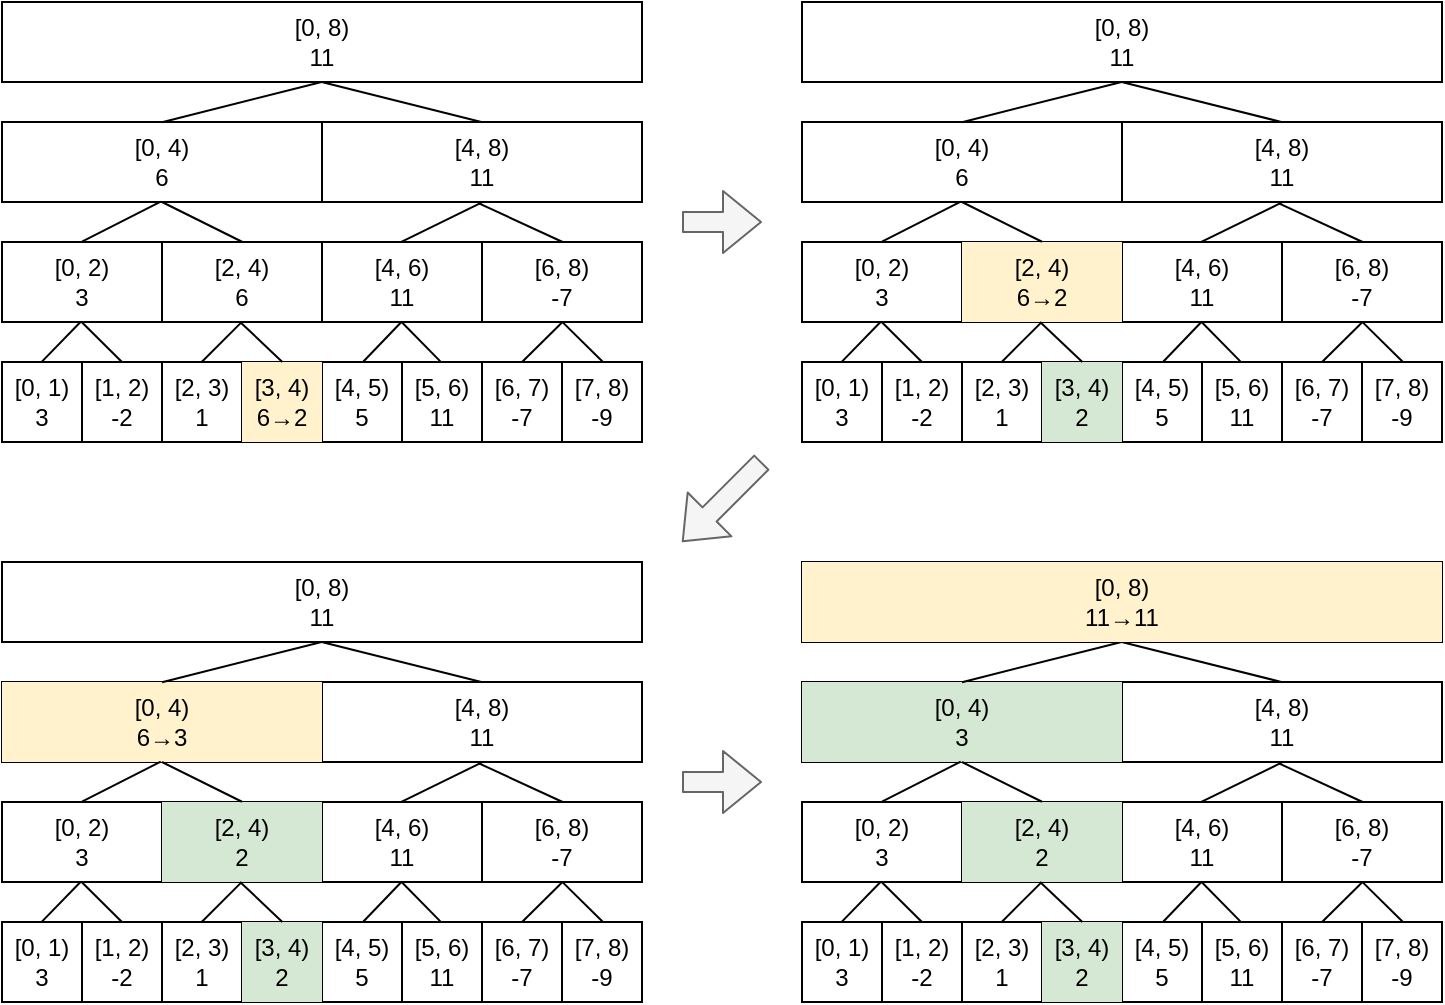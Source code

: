 <mxfile version="14.4.2" type="embed">
    <diagram id="igsePLLAv6ammDNtJoVA" name="ページ1">
        <mxGraphModel dx="1119" dy="509" grid="1" gridSize="10" guides="1" tooltips="1" connect="1" arrows="1" fold="1" page="1" pageScale="1" pageWidth="827" pageHeight="1169" math="0" shadow="0">
            <root>
                <mxCell id="0"/>
                <mxCell id="1" parent="0"/>
                <mxCell id="83" value="" style="shape=table;html=1;whiteSpace=wrap;startSize=0;container=1;collapsible=0;childLayout=tableLayout;" parent="1" vertex="1">
                    <mxGeometry x="80" y="220" width="320" height="40" as="geometry"/>
                </mxCell>
                <mxCell id="84" value="" style="shape=partialRectangle;html=1;whiteSpace=wrap;collapsible=0;dropTarget=0;pointerEvents=0;fillColor=none;top=0;left=0;bottom=0;right=0;points=[[0,0.5],[1,0.5]];portConstraint=eastwest;" parent="83" vertex="1">
                    <mxGeometry width="320" height="40" as="geometry"/>
                </mxCell>
                <mxCell id="85" value="[0, 1)&lt;br&gt;3" style="shape=partialRectangle;html=1;whiteSpace=wrap;connectable=0;fillColor=none;top=0;left=0;bottom=0;right=0;overflow=hidden;" parent="84" vertex="1">
                    <mxGeometry width="40" height="40" as="geometry"/>
                </mxCell>
                <mxCell id="86" value="[1, 2)&lt;br&gt;-2" style="shape=partialRectangle;html=1;whiteSpace=wrap;connectable=0;fillColor=none;top=0;left=0;bottom=0;right=0;overflow=hidden;" parent="84" vertex="1">
                    <mxGeometry x="40" width="40" height="40" as="geometry"/>
                </mxCell>
                <mxCell id="87" value="[2, 3)&lt;br&gt;1" style="shape=partialRectangle;html=1;whiteSpace=wrap;connectable=0;fillColor=none;top=0;left=0;bottom=0;right=0;overflow=hidden;" parent="84" vertex="1">
                    <mxGeometry x="80" width="40" height="40" as="geometry"/>
                </mxCell>
                <mxCell id="88" value="[3, 4)&lt;br&gt;6→2" style="shape=partialRectangle;html=1;whiteSpace=wrap;connectable=0;fillColor=#fff2cc;top=0;left=0;bottom=0;right=0;overflow=hidden;strokeColor=#d6b656;" parent="84" vertex="1">
                    <mxGeometry x="120" width="40" height="40" as="geometry"/>
                </mxCell>
                <mxCell id="89" value="[4, 5)&lt;br&gt;5" style="shape=partialRectangle;html=1;whiteSpace=wrap;connectable=0;fillColor=none;top=0;left=0;bottom=0;right=0;overflow=hidden;" parent="84" vertex="1">
                    <mxGeometry x="160" width="40" height="40" as="geometry"/>
                </mxCell>
                <mxCell id="90" value="[5, 6)&lt;br&gt;11" style="shape=partialRectangle;html=1;whiteSpace=wrap;connectable=0;fillColor=none;top=0;left=0;bottom=0;right=0;overflow=hidden;" parent="84" vertex="1">
                    <mxGeometry x="200" width="40" height="40" as="geometry"/>
                </mxCell>
                <mxCell id="91" value="[6, 7)&lt;br&gt;-7" style="shape=partialRectangle;html=1;whiteSpace=wrap;connectable=0;fillColor=none;top=0;left=0;bottom=0;right=0;overflow=hidden;" parent="84" vertex="1">
                    <mxGeometry x="240" width="40" height="40" as="geometry"/>
                </mxCell>
                <mxCell id="92" value="[7, 8)&lt;br&gt;-9" style="shape=partialRectangle;html=1;whiteSpace=wrap;connectable=0;fillColor=none;top=0;left=0;bottom=0;right=0;overflow=hidden;" parent="84" vertex="1">
                    <mxGeometry x="280" width="40" height="40" as="geometry"/>
                </mxCell>
                <mxCell id="93" value="" style="shape=table;html=1;whiteSpace=wrap;startSize=0;container=1;collapsible=0;childLayout=tableLayout;" parent="1" vertex="1">
                    <mxGeometry x="80" y="160" width="320" height="40" as="geometry"/>
                </mxCell>
                <mxCell id="94" value="" style="shape=partialRectangle;html=1;whiteSpace=wrap;collapsible=0;dropTarget=0;pointerEvents=0;fillColor=none;top=0;left=0;bottom=0;right=0;points=[[0,0.5],[1,0.5]];portConstraint=eastwest;" parent="93" vertex="1">
                    <mxGeometry width="320" height="40" as="geometry"/>
                </mxCell>
                <mxCell id="95" value="[0, 2)&lt;br&gt;3" style="shape=partialRectangle;html=1;whiteSpace=wrap;connectable=0;fillColor=none;top=0;left=0;bottom=0;right=0;overflow=hidden;" parent="94" vertex="1">
                    <mxGeometry width="80" height="40" as="geometry"/>
                </mxCell>
                <mxCell id="96" value="[2, 4)&lt;br&gt;6" style="shape=partialRectangle;html=1;whiteSpace=wrap;connectable=0;fillColor=none;top=0;left=0;bottom=0;right=0;overflow=hidden;" parent="94" vertex="1">
                    <mxGeometry x="80" width="80" height="40" as="geometry"/>
                </mxCell>
                <mxCell id="97" value="[4, 6)&lt;br&gt;11" style="shape=partialRectangle;html=1;whiteSpace=wrap;connectable=0;fillColor=none;top=0;left=0;bottom=0;right=0;overflow=hidden;" parent="94" vertex="1">
                    <mxGeometry x="160" width="80" height="40" as="geometry"/>
                </mxCell>
                <mxCell id="98" value="[6, 8)&lt;br&gt;-7" style="shape=partialRectangle;html=1;whiteSpace=wrap;connectable=0;fillColor=none;top=0;left=0;bottom=0;right=0;overflow=hidden;" parent="94" vertex="1">
                    <mxGeometry x="240" width="80" height="40" as="geometry"/>
                </mxCell>
                <mxCell id="99" value="" style="shape=table;html=1;whiteSpace=wrap;startSize=0;container=1;collapsible=0;childLayout=tableLayout;" parent="1" vertex="1">
                    <mxGeometry x="80" y="100" width="320" height="40" as="geometry"/>
                </mxCell>
                <mxCell id="100" value="" style="shape=partialRectangle;html=1;whiteSpace=wrap;collapsible=0;dropTarget=0;pointerEvents=0;fillColor=none;top=0;left=0;bottom=0;right=0;points=[[0,0.5],[1,0.5]];portConstraint=eastwest;" parent="99" vertex="1">
                    <mxGeometry width="320" height="40" as="geometry"/>
                </mxCell>
                <mxCell id="101" value="[0, 4)&lt;br&gt;6" style="shape=partialRectangle;html=1;whiteSpace=wrap;connectable=0;fillColor=none;top=0;left=0;bottom=0;right=0;overflow=hidden;" parent="100" vertex="1">
                    <mxGeometry width="160" height="40" as="geometry"/>
                </mxCell>
                <mxCell id="102" value="[4, 8)&lt;br&gt;11" style="shape=partialRectangle;html=1;whiteSpace=wrap;connectable=0;fillColor=none;top=0;left=0;bottom=0;right=0;overflow=hidden;" parent="100" vertex="1">
                    <mxGeometry x="160" width="160" height="40" as="geometry"/>
                </mxCell>
                <mxCell id="103" value="" style="endArrow=none;html=1;exitX=0.25;exitY=0.002;exitDx=0;exitDy=0;exitPerimeter=0;entryX=0.501;entryY=0.996;entryDx=0;entryDy=0;entryPerimeter=0;" parent="1" source="100" target="118" edge="1">
                    <mxGeometry width="50" height="50" relative="1" as="geometry">
                        <mxPoint x="230" y="200" as="sourcePoint"/>
                        <mxPoint x="238.4" y="80.04" as="targetPoint"/>
                    </mxGeometry>
                </mxCell>
                <mxCell id="104" value="" style="endArrow=none;html=1;exitX=0.749;exitY=0;exitDx=0;exitDy=0;exitPerimeter=0;entryX=0.501;entryY=1.003;entryDx=0;entryDy=0;entryPerimeter=0;" parent="1" source="100" target="118" edge="1">
                    <mxGeometry width="50" height="50" relative="1" as="geometry">
                        <mxPoint x="210" y="80" as="sourcePoint"/>
                        <mxPoint x="240.64" y="80" as="targetPoint"/>
                    </mxGeometry>
                </mxCell>
                <mxCell id="105" value="" style="endArrow=none;html=1;entryX=0.248;entryY=0.996;entryDx=0;entryDy=0;entryPerimeter=0;exitX=0.125;exitY=-0.004;exitDx=0;exitDy=0;exitPerimeter=0;" parent="1" source="94" target="100" edge="1">
                    <mxGeometry width="50" height="50" relative="1" as="geometry">
                        <mxPoint x="110" y="150" as="sourcePoint"/>
                        <mxPoint x="190" y="130" as="targetPoint"/>
                    </mxGeometry>
                </mxCell>
                <mxCell id="106" value="" style="endArrow=none;html=1;entryX=0.25;entryY=1;entryDx=0;entryDy=0;entryPerimeter=0;exitX=0.375;exitY=-0.003;exitDx=0;exitDy=0;exitPerimeter=0;" parent="1" source="94" target="100" edge="1">
                    <mxGeometry width="50" height="50" relative="1" as="geometry">
                        <mxPoint x="200" y="160" as="sourcePoint"/>
                        <mxPoint x="250" y="110" as="targetPoint"/>
                    </mxGeometry>
                </mxCell>
                <mxCell id="107" value="" style="endArrow=none;html=1;entryX=0.123;entryY=0.997;entryDx=0;entryDy=0;entryPerimeter=0;exitX=0.062;exitY=-0.001;exitDx=0;exitDy=0;exitPerimeter=0;" parent="1" source="84" target="94" edge="1">
                    <mxGeometry width="50" height="50" relative="1" as="geometry">
                        <mxPoint x="130" y="230" as="sourcePoint"/>
                        <mxPoint x="180" y="180" as="targetPoint"/>
                    </mxGeometry>
                </mxCell>
                <mxCell id="108" value="" style="endArrow=none;html=1;entryX=0.187;entryY=-0.003;entryDx=0;entryDy=0;entryPerimeter=0;exitX=0.124;exitY=0.997;exitDx=0;exitDy=0;exitPerimeter=0;" parent="1" source="94" target="84" edge="1">
                    <mxGeometry width="50" height="50" relative="1" as="geometry">
                        <mxPoint x="90" y="230" as="sourcePoint"/>
                        <mxPoint x="140" y="180" as="targetPoint"/>
                    </mxGeometry>
                </mxCell>
                <mxCell id="109" value="" style="endArrow=none;html=1;entryX=0.75;entryY=1.005;entryDx=0;entryDy=0;entryPerimeter=0;exitX=0.624;exitY=-0.001;exitDx=0;exitDy=0;exitPerimeter=0;" parent="1" source="94" target="100" edge="1">
                    <mxGeometry width="50" height="50" relative="1" as="geometry">
                        <mxPoint x="280" y="180" as="sourcePoint"/>
                        <mxPoint x="330" y="130" as="targetPoint"/>
                    </mxGeometry>
                </mxCell>
                <mxCell id="110" value="" style="endArrow=none;html=1;entryX=0.876;entryY=0;entryDx=0;entryDy=0;entryPerimeter=0;exitX=0.746;exitY=1.02;exitDx=0;exitDy=0;exitPerimeter=0;" parent="1" source="100" target="94" edge="1">
                    <mxGeometry width="50" height="50" relative="1" as="geometry">
                        <mxPoint x="310" y="140" as="sourcePoint"/>
                        <mxPoint x="360" y="90" as="targetPoint"/>
                    </mxGeometry>
                </mxCell>
                <mxCell id="111" value="" style="endArrow=none;html=1;entryX=0.374;entryY=1.005;entryDx=0;entryDy=0;entryPerimeter=0;exitX=0.312;exitY=-0.001;exitDx=0;exitDy=0;exitPerimeter=0;" parent="1" source="84" target="94" edge="1">
                    <mxGeometry width="50" height="50" relative="1" as="geometry">
                        <mxPoint x="190" y="230" as="sourcePoint"/>
                        <mxPoint x="240" y="180" as="targetPoint"/>
                    </mxGeometry>
                </mxCell>
                <mxCell id="112" value="" style="endArrow=none;html=1;entryX=0.372;entryY=0.999;entryDx=0;entryDy=0;entryPerimeter=0;exitX=0.438;exitY=-0.001;exitDx=0;exitDy=0;exitPerimeter=0;" parent="1" source="84" target="94" edge="1">
                    <mxGeometry width="50" height="50" relative="1" as="geometry">
                        <mxPoint x="190" y="230" as="sourcePoint"/>
                        <mxPoint x="240" y="180" as="targetPoint"/>
                    </mxGeometry>
                </mxCell>
                <mxCell id="113" value="" style="endArrow=none;html=1;entryX=0.624;entryY=1;entryDx=0;entryDy=0;entryPerimeter=0;exitX=0.564;exitY=0;exitDx=0;exitDy=0;exitPerimeter=0;" parent="1" source="84" target="94" edge="1">
                    <mxGeometry width="50" height="50" relative="1" as="geometry">
                        <mxPoint x="270" y="270" as="sourcePoint"/>
                        <mxPoint x="320" y="220" as="targetPoint"/>
                    </mxGeometry>
                </mxCell>
                <mxCell id="114" value="" style="endArrow=none;html=1;entryX=0.624;entryY=0.996;entryDx=0;entryDy=0;entryPerimeter=0;exitX=0.686;exitY=0.002;exitDx=0;exitDy=0;exitPerimeter=0;" parent="1" source="84" target="94" edge="1">
                    <mxGeometry width="50" height="50" relative="1" as="geometry">
                        <mxPoint x="270" y="260" as="sourcePoint"/>
                        <mxPoint x="320" y="210" as="targetPoint"/>
                    </mxGeometry>
                </mxCell>
                <mxCell id="115" value="" style="endArrow=none;html=1;entryX=0.875;entryY=1.006;entryDx=0;entryDy=0;entryPerimeter=0;exitX=0.813;exitY=-0.003;exitDx=0;exitDy=0;exitPerimeter=0;" parent="1" source="84" target="93" edge="1">
                    <mxGeometry width="50" height="50" relative="1" as="geometry">
                        <mxPoint x="290" y="240" as="sourcePoint"/>
                        <mxPoint x="340" y="190" as="targetPoint"/>
                    </mxGeometry>
                </mxCell>
                <mxCell id="116" value="" style="endArrow=none;html=1;entryX=0.875;entryY=0.995;entryDx=0;entryDy=0;entryPerimeter=0;exitX=0.939;exitY=0;exitDx=0;exitDy=0;exitPerimeter=0;" parent="1" source="84" target="94" edge="1">
                    <mxGeometry width="50" height="50" relative="1" as="geometry">
                        <mxPoint x="340" y="240" as="sourcePoint"/>
                        <mxPoint x="390" y="190" as="targetPoint"/>
                    </mxGeometry>
                </mxCell>
                <mxCell id="117" value="" style="shape=table;html=1;whiteSpace=wrap;startSize=0;container=1;collapsible=0;childLayout=tableLayout;" parent="1" vertex="1">
                    <mxGeometry x="80" y="40" width="320" height="40" as="geometry"/>
                </mxCell>
                <mxCell id="118" value="" style="shape=partialRectangle;html=1;whiteSpace=wrap;collapsible=0;dropTarget=0;pointerEvents=0;fillColor=none;top=0;left=0;bottom=0;right=0;points=[[0,0.5],[1,0.5]];portConstraint=eastwest;" parent="117" vertex="1">
                    <mxGeometry width="320" height="40" as="geometry"/>
                </mxCell>
                <mxCell id="119" value="[0, 8)&lt;br&gt;11" style="shape=partialRectangle;html=1;whiteSpace=wrap;connectable=0;fillColor=none;top=0;left=0;bottom=0;right=0;overflow=hidden;" parent="118" vertex="1">
                    <mxGeometry width="320" height="40" as="geometry"/>
                </mxCell>
                <mxCell id="120" value="" style="shape=flexArrow;endArrow=classic;html=1;fillColor=#f5f5f5;strokeColor=#666666;" edge="1" parent="1">
                    <mxGeometry width="50" height="50" relative="1" as="geometry">
                        <mxPoint x="420" y="150" as="sourcePoint"/>
                        <mxPoint x="460" y="150" as="targetPoint"/>
                    </mxGeometry>
                </mxCell>
                <mxCell id="121" value="" style="shape=flexArrow;endArrow=classic;html=1;fillColor=#f5f5f5;strokeColor=#666666;" edge="1" parent="1">
                    <mxGeometry width="50" height="50" relative="1" as="geometry">
                        <mxPoint x="420" y="430" as="sourcePoint"/>
                        <mxPoint x="460" y="430" as="targetPoint"/>
                    </mxGeometry>
                </mxCell>
                <mxCell id="122" value="" style="shape=flexArrow;endArrow=classic;html=1;fillColor=#f5f5f5;strokeColor=#666666;" edge="1" parent="1">
                    <mxGeometry width="50" height="50" relative="1" as="geometry">
                        <mxPoint x="460" y="270" as="sourcePoint"/>
                        <mxPoint x="420" y="310" as="targetPoint"/>
                    </mxGeometry>
                </mxCell>
                <mxCell id="123" value="" style="shape=table;html=1;whiteSpace=wrap;startSize=0;container=1;collapsible=0;childLayout=tableLayout;" vertex="1" parent="1">
                    <mxGeometry x="480" y="220" width="320" height="40" as="geometry"/>
                </mxCell>
                <mxCell id="124" value="" style="shape=partialRectangle;html=1;whiteSpace=wrap;collapsible=0;dropTarget=0;pointerEvents=0;fillColor=none;top=0;left=0;bottom=0;right=0;points=[[0,0.5],[1,0.5]];portConstraint=eastwest;" vertex="1" parent="123">
                    <mxGeometry width="320" height="40" as="geometry"/>
                </mxCell>
                <mxCell id="125" value="[0, 1)&lt;br&gt;3" style="shape=partialRectangle;html=1;whiteSpace=wrap;connectable=0;fillColor=none;top=0;left=0;bottom=0;right=0;overflow=hidden;" vertex="1" parent="124">
                    <mxGeometry width="40" height="40" as="geometry"/>
                </mxCell>
                <mxCell id="126" value="[1, 2)&lt;br&gt;-2" style="shape=partialRectangle;html=1;whiteSpace=wrap;connectable=0;fillColor=none;top=0;left=0;bottom=0;right=0;overflow=hidden;" vertex="1" parent="124">
                    <mxGeometry x="40" width="40" height="40" as="geometry"/>
                </mxCell>
                <mxCell id="127" value="[2, 3)&lt;br&gt;1" style="shape=partialRectangle;html=1;whiteSpace=wrap;connectable=0;fillColor=none;top=0;left=0;bottom=0;right=0;overflow=hidden;" vertex="1" parent="124">
                    <mxGeometry x="80" width="40" height="40" as="geometry"/>
                </mxCell>
                <mxCell id="128" value="[3, 4)&lt;br&gt;2" style="shape=partialRectangle;html=1;whiteSpace=wrap;connectable=0;fillColor=#d5e8d4;top=0;left=0;bottom=0;right=0;overflow=hidden;strokeColor=#82b366;" vertex="1" parent="124">
                    <mxGeometry x="120" width="40" height="40" as="geometry"/>
                </mxCell>
                <mxCell id="129" value="[4, 5)&lt;br&gt;5" style="shape=partialRectangle;html=1;whiteSpace=wrap;connectable=0;fillColor=none;top=0;left=0;bottom=0;right=0;overflow=hidden;" vertex="1" parent="124">
                    <mxGeometry x="160" width="40" height="40" as="geometry"/>
                </mxCell>
                <mxCell id="130" value="[5, 6)&lt;br&gt;11" style="shape=partialRectangle;html=1;whiteSpace=wrap;connectable=0;fillColor=none;top=0;left=0;bottom=0;right=0;overflow=hidden;" vertex="1" parent="124">
                    <mxGeometry x="200" width="40" height="40" as="geometry"/>
                </mxCell>
                <mxCell id="131" value="[6, 7)&lt;br&gt;-7" style="shape=partialRectangle;html=1;whiteSpace=wrap;connectable=0;fillColor=none;top=0;left=0;bottom=0;right=0;overflow=hidden;" vertex="1" parent="124">
                    <mxGeometry x="240" width="40" height="40" as="geometry"/>
                </mxCell>
                <mxCell id="132" value="[7, 8)&lt;br&gt;-9" style="shape=partialRectangle;html=1;whiteSpace=wrap;connectable=0;fillColor=none;top=0;left=0;bottom=0;right=0;overflow=hidden;" vertex="1" parent="124">
                    <mxGeometry x="280" width="40" height="40" as="geometry"/>
                </mxCell>
                <mxCell id="133" value="" style="shape=table;html=1;whiteSpace=wrap;startSize=0;container=1;collapsible=0;childLayout=tableLayout;" vertex="1" parent="1">
                    <mxGeometry x="480" y="160" width="320" height="40" as="geometry"/>
                </mxCell>
                <mxCell id="134" value="" style="shape=partialRectangle;html=1;whiteSpace=wrap;collapsible=0;dropTarget=0;pointerEvents=0;fillColor=none;top=0;left=0;bottom=0;right=0;points=[[0,0.5],[1,0.5]];portConstraint=eastwest;" vertex="1" parent="133">
                    <mxGeometry width="320" height="40" as="geometry"/>
                </mxCell>
                <mxCell id="135" value="[0, 2)&lt;br&gt;3" style="shape=partialRectangle;html=1;whiteSpace=wrap;connectable=0;fillColor=none;top=0;left=0;bottom=0;right=0;overflow=hidden;" vertex="1" parent="134">
                    <mxGeometry width="80" height="40" as="geometry"/>
                </mxCell>
                <mxCell id="136" value="[2, 4)&lt;br&gt;6→2" style="shape=partialRectangle;html=1;whiteSpace=wrap;connectable=0;fillColor=#fff2cc;top=0;left=0;bottom=0;right=0;overflow=hidden;strokeColor=#d6b656;" vertex="1" parent="134">
                    <mxGeometry x="80" width="80" height="40" as="geometry"/>
                </mxCell>
                <mxCell id="137" value="[4, 6)&lt;br&gt;11" style="shape=partialRectangle;html=1;whiteSpace=wrap;connectable=0;fillColor=none;top=0;left=0;bottom=0;right=0;overflow=hidden;" vertex="1" parent="134">
                    <mxGeometry x="160" width="80" height="40" as="geometry"/>
                </mxCell>
                <mxCell id="138" value="[6, 8)&lt;br&gt;-7" style="shape=partialRectangle;html=1;whiteSpace=wrap;connectable=0;fillColor=none;top=0;left=0;bottom=0;right=0;overflow=hidden;" vertex="1" parent="134">
                    <mxGeometry x="240" width="80" height="40" as="geometry"/>
                </mxCell>
                <mxCell id="139" value="" style="shape=table;html=1;whiteSpace=wrap;startSize=0;container=1;collapsible=0;childLayout=tableLayout;" vertex="1" parent="1">
                    <mxGeometry x="480" y="100" width="320" height="40" as="geometry"/>
                </mxCell>
                <mxCell id="140" value="" style="shape=partialRectangle;html=1;whiteSpace=wrap;collapsible=0;dropTarget=0;pointerEvents=0;fillColor=none;top=0;left=0;bottom=0;right=0;points=[[0,0.5],[1,0.5]];portConstraint=eastwest;" vertex="1" parent="139">
                    <mxGeometry width="320" height="40" as="geometry"/>
                </mxCell>
                <mxCell id="141" value="[0, 4)&lt;br&gt;6" style="shape=partialRectangle;html=1;whiteSpace=wrap;connectable=0;fillColor=none;top=0;left=0;bottom=0;right=0;overflow=hidden;" vertex="1" parent="140">
                    <mxGeometry width="160" height="40" as="geometry"/>
                </mxCell>
                <mxCell id="142" value="[4, 8)&lt;br&gt;11" style="shape=partialRectangle;html=1;whiteSpace=wrap;connectable=0;fillColor=none;top=0;left=0;bottom=0;right=0;overflow=hidden;" vertex="1" parent="140">
                    <mxGeometry x="160" width="160" height="40" as="geometry"/>
                </mxCell>
                <mxCell id="143" value="" style="endArrow=none;html=1;exitX=0.25;exitY=0.002;exitDx=0;exitDy=0;exitPerimeter=0;entryX=0.501;entryY=0.996;entryDx=0;entryDy=0;entryPerimeter=0;" edge="1" parent="1" source="140" target="158">
                    <mxGeometry width="50" height="50" relative="1" as="geometry">
                        <mxPoint x="630" y="200" as="sourcePoint"/>
                        <mxPoint x="638.4" y="80.04" as="targetPoint"/>
                    </mxGeometry>
                </mxCell>
                <mxCell id="144" value="" style="endArrow=none;html=1;exitX=0.749;exitY=0;exitDx=0;exitDy=0;exitPerimeter=0;entryX=0.501;entryY=1.003;entryDx=0;entryDy=0;entryPerimeter=0;" edge="1" parent="1" source="140" target="158">
                    <mxGeometry width="50" height="50" relative="1" as="geometry">
                        <mxPoint x="610" y="80" as="sourcePoint"/>
                        <mxPoint x="640.64" y="80" as="targetPoint"/>
                    </mxGeometry>
                </mxCell>
                <mxCell id="145" value="" style="endArrow=none;html=1;entryX=0.248;entryY=0.996;entryDx=0;entryDy=0;entryPerimeter=0;exitX=0.125;exitY=-0.004;exitDx=0;exitDy=0;exitPerimeter=0;" edge="1" parent="1" source="134" target="140">
                    <mxGeometry width="50" height="50" relative="1" as="geometry">
                        <mxPoint x="510" y="150" as="sourcePoint"/>
                        <mxPoint x="590" y="130" as="targetPoint"/>
                    </mxGeometry>
                </mxCell>
                <mxCell id="146" value="" style="endArrow=none;html=1;entryX=0.25;entryY=1;entryDx=0;entryDy=0;entryPerimeter=0;exitX=0.375;exitY=-0.003;exitDx=0;exitDy=0;exitPerimeter=0;" edge="1" parent="1" source="134" target="140">
                    <mxGeometry width="50" height="50" relative="1" as="geometry">
                        <mxPoint x="600" y="160" as="sourcePoint"/>
                        <mxPoint x="650" y="110" as="targetPoint"/>
                    </mxGeometry>
                </mxCell>
                <mxCell id="147" value="" style="endArrow=none;html=1;entryX=0.123;entryY=0.997;entryDx=0;entryDy=0;entryPerimeter=0;exitX=0.062;exitY=-0.001;exitDx=0;exitDy=0;exitPerimeter=0;" edge="1" parent="1" source="124" target="134">
                    <mxGeometry width="50" height="50" relative="1" as="geometry">
                        <mxPoint x="530" y="230" as="sourcePoint"/>
                        <mxPoint x="580" y="180" as="targetPoint"/>
                    </mxGeometry>
                </mxCell>
                <mxCell id="148" value="" style="endArrow=none;html=1;entryX=0.187;entryY=-0.003;entryDx=0;entryDy=0;entryPerimeter=0;exitX=0.124;exitY=0.997;exitDx=0;exitDy=0;exitPerimeter=0;" edge="1" parent="1" source="134" target="124">
                    <mxGeometry width="50" height="50" relative="1" as="geometry">
                        <mxPoint x="490" y="230" as="sourcePoint"/>
                        <mxPoint x="540" y="180" as="targetPoint"/>
                    </mxGeometry>
                </mxCell>
                <mxCell id="149" value="" style="endArrow=none;html=1;entryX=0.75;entryY=1.005;entryDx=0;entryDy=0;entryPerimeter=0;exitX=0.624;exitY=-0.001;exitDx=0;exitDy=0;exitPerimeter=0;" edge="1" parent="1" source="134" target="140">
                    <mxGeometry width="50" height="50" relative="1" as="geometry">
                        <mxPoint x="680" y="180" as="sourcePoint"/>
                        <mxPoint x="730" y="130" as="targetPoint"/>
                    </mxGeometry>
                </mxCell>
                <mxCell id="150" value="" style="endArrow=none;html=1;entryX=0.876;entryY=0;entryDx=0;entryDy=0;entryPerimeter=0;exitX=0.746;exitY=1.02;exitDx=0;exitDy=0;exitPerimeter=0;" edge="1" parent="1" source="140" target="134">
                    <mxGeometry width="50" height="50" relative="1" as="geometry">
                        <mxPoint x="710" y="140" as="sourcePoint"/>
                        <mxPoint x="760" y="90" as="targetPoint"/>
                    </mxGeometry>
                </mxCell>
                <mxCell id="151" value="" style="endArrow=none;html=1;entryX=0.374;entryY=1.005;entryDx=0;entryDy=0;entryPerimeter=0;exitX=0.312;exitY=-0.001;exitDx=0;exitDy=0;exitPerimeter=0;" edge="1" parent="1" source="124" target="134">
                    <mxGeometry width="50" height="50" relative="1" as="geometry">
                        <mxPoint x="590" y="230" as="sourcePoint"/>
                        <mxPoint x="640" y="180" as="targetPoint"/>
                    </mxGeometry>
                </mxCell>
                <mxCell id="152" value="" style="endArrow=none;html=1;entryX=0.372;entryY=0.999;entryDx=0;entryDy=0;entryPerimeter=0;exitX=0.438;exitY=-0.001;exitDx=0;exitDy=0;exitPerimeter=0;" edge="1" parent="1" source="124" target="134">
                    <mxGeometry width="50" height="50" relative="1" as="geometry">
                        <mxPoint x="590" y="230" as="sourcePoint"/>
                        <mxPoint x="640" y="180" as="targetPoint"/>
                    </mxGeometry>
                </mxCell>
                <mxCell id="153" value="" style="endArrow=none;html=1;entryX=0.624;entryY=1;entryDx=0;entryDy=0;entryPerimeter=0;exitX=0.564;exitY=0;exitDx=0;exitDy=0;exitPerimeter=0;" edge="1" parent="1" source="124" target="134">
                    <mxGeometry width="50" height="50" relative="1" as="geometry">
                        <mxPoint x="670" y="270" as="sourcePoint"/>
                        <mxPoint x="720" y="220" as="targetPoint"/>
                    </mxGeometry>
                </mxCell>
                <mxCell id="154" value="" style="endArrow=none;html=1;entryX=0.624;entryY=0.996;entryDx=0;entryDy=0;entryPerimeter=0;exitX=0.686;exitY=0.002;exitDx=0;exitDy=0;exitPerimeter=0;" edge="1" parent="1" source="124" target="134">
                    <mxGeometry width="50" height="50" relative="1" as="geometry">
                        <mxPoint x="670" y="260" as="sourcePoint"/>
                        <mxPoint x="720" y="210" as="targetPoint"/>
                    </mxGeometry>
                </mxCell>
                <mxCell id="155" value="" style="endArrow=none;html=1;entryX=0.875;entryY=1.006;entryDx=0;entryDy=0;entryPerimeter=0;exitX=0.813;exitY=-0.003;exitDx=0;exitDy=0;exitPerimeter=0;" edge="1" parent="1" source="124" target="133">
                    <mxGeometry width="50" height="50" relative="1" as="geometry">
                        <mxPoint x="690" y="240" as="sourcePoint"/>
                        <mxPoint x="740" y="190" as="targetPoint"/>
                    </mxGeometry>
                </mxCell>
                <mxCell id="156" value="" style="endArrow=none;html=1;entryX=0.875;entryY=0.995;entryDx=0;entryDy=0;entryPerimeter=0;exitX=0.939;exitY=0;exitDx=0;exitDy=0;exitPerimeter=0;" edge="1" parent="1" source="124" target="134">
                    <mxGeometry width="50" height="50" relative="1" as="geometry">
                        <mxPoint x="740" y="240" as="sourcePoint"/>
                        <mxPoint x="790" y="190" as="targetPoint"/>
                    </mxGeometry>
                </mxCell>
                <mxCell id="157" value="" style="shape=table;html=1;whiteSpace=wrap;startSize=0;container=1;collapsible=0;childLayout=tableLayout;" vertex="1" parent="1">
                    <mxGeometry x="480" y="40" width="320" height="40" as="geometry"/>
                </mxCell>
                <mxCell id="158" value="" style="shape=partialRectangle;html=1;whiteSpace=wrap;collapsible=0;dropTarget=0;pointerEvents=0;fillColor=none;top=0;left=0;bottom=0;right=0;points=[[0,0.5],[1,0.5]];portConstraint=eastwest;" vertex="1" parent="157">
                    <mxGeometry width="320" height="40" as="geometry"/>
                </mxCell>
                <mxCell id="159" value="[0, 8)&lt;br&gt;11" style="shape=partialRectangle;html=1;whiteSpace=wrap;connectable=0;fillColor=none;top=0;left=0;bottom=0;right=0;overflow=hidden;" vertex="1" parent="158">
                    <mxGeometry width="320" height="40" as="geometry"/>
                </mxCell>
                <mxCell id="160" value="" style="shape=table;html=1;whiteSpace=wrap;startSize=0;container=1;collapsible=0;childLayout=tableLayout;" vertex="1" parent="1">
                    <mxGeometry x="80" y="500" width="320" height="40" as="geometry"/>
                </mxCell>
                <mxCell id="161" value="" style="shape=partialRectangle;html=1;whiteSpace=wrap;collapsible=0;dropTarget=0;pointerEvents=0;fillColor=none;top=0;left=0;bottom=0;right=0;points=[[0,0.5],[1,0.5]];portConstraint=eastwest;" vertex="1" parent="160">
                    <mxGeometry width="320" height="40" as="geometry"/>
                </mxCell>
                <mxCell id="162" value="[0, 1)&lt;br&gt;3" style="shape=partialRectangle;html=1;whiteSpace=wrap;connectable=0;fillColor=none;top=0;left=0;bottom=0;right=0;overflow=hidden;" vertex="1" parent="161">
                    <mxGeometry width="40" height="40" as="geometry"/>
                </mxCell>
                <mxCell id="163" value="[1, 2)&lt;br&gt;-2" style="shape=partialRectangle;html=1;whiteSpace=wrap;connectable=0;fillColor=none;top=0;left=0;bottom=0;right=0;overflow=hidden;" vertex="1" parent="161">
                    <mxGeometry x="40" width="40" height="40" as="geometry"/>
                </mxCell>
                <mxCell id="164" value="[2, 3)&lt;br&gt;1" style="shape=partialRectangle;html=1;whiteSpace=wrap;connectable=0;fillColor=none;top=0;left=0;bottom=0;right=0;overflow=hidden;" vertex="1" parent="161">
                    <mxGeometry x="80" width="40" height="40" as="geometry"/>
                </mxCell>
                <mxCell id="165" value="[3, 4)&lt;br&gt;2" style="shape=partialRectangle;html=1;whiteSpace=wrap;connectable=0;fillColor=#d5e8d4;top=0;left=0;bottom=0;right=0;overflow=hidden;strokeColor=#82b366;" vertex="1" parent="161">
                    <mxGeometry x="120" width="40" height="40" as="geometry"/>
                </mxCell>
                <mxCell id="166" value="[4, 5)&lt;br&gt;5" style="shape=partialRectangle;html=1;whiteSpace=wrap;connectable=0;fillColor=none;top=0;left=0;bottom=0;right=0;overflow=hidden;" vertex="1" parent="161">
                    <mxGeometry x="160" width="40" height="40" as="geometry"/>
                </mxCell>
                <mxCell id="167" value="[5, 6)&lt;br&gt;11" style="shape=partialRectangle;html=1;whiteSpace=wrap;connectable=0;fillColor=none;top=0;left=0;bottom=0;right=0;overflow=hidden;" vertex="1" parent="161">
                    <mxGeometry x="200" width="40" height="40" as="geometry"/>
                </mxCell>
                <mxCell id="168" value="[6, 7)&lt;br&gt;-7" style="shape=partialRectangle;html=1;whiteSpace=wrap;connectable=0;fillColor=none;top=0;left=0;bottom=0;right=0;overflow=hidden;" vertex="1" parent="161">
                    <mxGeometry x="240" width="40" height="40" as="geometry"/>
                </mxCell>
                <mxCell id="169" value="[7, 8)&lt;br&gt;-9" style="shape=partialRectangle;html=1;whiteSpace=wrap;connectable=0;fillColor=none;top=0;left=0;bottom=0;right=0;overflow=hidden;" vertex="1" parent="161">
                    <mxGeometry x="280" width="40" height="40" as="geometry"/>
                </mxCell>
                <mxCell id="170" value="" style="shape=table;html=1;whiteSpace=wrap;startSize=0;container=1;collapsible=0;childLayout=tableLayout;" vertex="1" parent="1">
                    <mxGeometry x="80" y="440" width="320" height="40" as="geometry"/>
                </mxCell>
                <mxCell id="171" value="" style="shape=partialRectangle;html=1;whiteSpace=wrap;collapsible=0;dropTarget=0;pointerEvents=0;fillColor=none;top=0;left=0;bottom=0;right=0;points=[[0,0.5],[1,0.5]];portConstraint=eastwest;" vertex="1" parent="170">
                    <mxGeometry width="320" height="40" as="geometry"/>
                </mxCell>
                <mxCell id="172" value="[0, 2)&lt;br&gt;3" style="shape=partialRectangle;html=1;whiteSpace=wrap;connectable=0;fillColor=none;top=0;left=0;bottom=0;right=0;overflow=hidden;" vertex="1" parent="171">
                    <mxGeometry width="80" height="40" as="geometry"/>
                </mxCell>
                <mxCell id="173" value="[2, 4)&lt;br&gt;2" style="shape=partialRectangle;html=1;whiteSpace=wrap;connectable=0;fillColor=#d5e8d4;top=0;left=0;bottom=0;right=0;overflow=hidden;strokeColor=#82b366;" vertex="1" parent="171">
                    <mxGeometry x="80" width="80" height="40" as="geometry"/>
                </mxCell>
                <mxCell id="174" value="[4, 6)&lt;br&gt;11" style="shape=partialRectangle;html=1;whiteSpace=wrap;connectable=0;fillColor=none;top=0;left=0;bottom=0;right=0;overflow=hidden;" vertex="1" parent="171">
                    <mxGeometry x="160" width="80" height="40" as="geometry"/>
                </mxCell>
                <mxCell id="175" value="[6, 8)&lt;br&gt;-7" style="shape=partialRectangle;html=1;whiteSpace=wrap;connectable=0;fillColor=none;top=0;left=0;bottom=0;right=0;overflow=hidden;" vertex="1" parent="171">
                    <mxGeometry x="240" width="80" height="40" as="geometry"/>
                </mxCell>
                <mxCell id="176" value="" style="shape=table;html=1;whiteSpace=wrap;startSize=0;container=1;collapsible=0;childLayout=tableLayout;" vertex="1" parent="1">
                    <mxGeometry x="80" y="380" width="320" height="40" as="geometry"/>
                </mxCell>
                <mxCell id="177" value="" style="shape=partialRectangle;html=1;whiteSpace=wrap;collapsible=0;dropTarget=0;pointerEvents=0;fillColor=none;top=0;left=0;bottom=0;right=0;points=[[0,0.5],[1,0.5]];portConstraint=eastwest;" vertex="1" parent="176">
                    <mxGeometry width="320" height="40" as="geometry"/>
                </mxCell>
                <mxCell id="178" value="[0, 4)&lt;br&gt;6→3" style="shape=partialRectangle;html=1;whiteSpace=wrap;connectable=0;fillColor=#fff2cc;top=0;left=0;bottom=0;right=0;overflow=hidden;strokeColor=#d6b656;" vertex="1" parent="177">
                    <mxGeometry width="160" height="40" as="geometry"/>
                </mxCell>
                <mxCell id="179" value="[4, 8)&lt;br&gt;11" style="shape=partialRectangle;html=1;whiteSpace=wrap;connectable=0;fillColor=none;top=0;left=0;bottom=0;right=0;overflow=hidden;" vertex="1" parent="177">
                    <mxGeometry x="160" width="160" height="40" as="geometry"/>
                </mxCell>
                <mxCell id="180" value="" style="endArrow=none;html=1;exitX=0.25;exitY=0.002;exitDx=0;exitDy=0;exitPerimeter=0;entryX=0.501;entryY=0.996;entryDx=0;entryDy=0;entryPerimeter=0;" edge="1" parent="1" source="177" target="195">
                    <mxGeometry width="50" height="50" relative="1" as="geometry">
                        <mxPoint x="230" y="480" as="sourcePoint"/>
                        <mxPoint x="238.4" y="360.04" as="targetPoint"/>
                    </mxGeometry>
                </mxCell>
                <mxCell id="181" value="" style="endArrow=none;html=1;exitX=0.749;exitY=0;exitDx=0;exitDy=0;exitPerimeter=0;entryX=0.501;entryY=1.003;entryDx=0;entryDy=0;entryPerimeter=0;" edge="1" parent="1" source="177" target="195">
                    <mxGeometry width="50" height="50" relative="1" as="geometry">
                        <mxPoint x="210" y="360" as="sourcePoint"/>
                        <mxPoint x="240.64" y="360" as="targetPoint"/>
                    </mxGeometry>
                </mxCell>
                <mxCell id="182" value="" style="endArrow=none;html=1;entryX=0.248;entryY=0.996;entryDx=0;entryDy=0;entryPerimeter=0;exitX=0.125;exitY=-0.004;exitDx=0;exitDy=0;exitPerimeter=0;" edge="1" parent="1" source="171" target="177">
                    <mxGeometry width="50" height="50" relative="1" as="geometry">
                        <mxPoint x="110" y="430" as="sourcePoint"/>
                        <mxPoint x="190" y="410" as="targetPoint"/>
                    </mxGeometry>
                </mxCell>
                <mxCell id="183" value="" style="endArrow=none;html=1;entryX=0.25;entryY=1;entryDx=0;entryDy=0;entryPerimeter=0;exitX=0.375;exitY=-0.003;exitDx=0;exitDy=0;exitPerimeter=0;" edge="1" parent="1" source="171" target="177">
                    <mxGeometry width="50" height="50" relative="1" as="geometry">
                        <mxPoint x="200" y="440" as="sourcePoint"/>
                        <mxPoint x="250" y="390" as="targetPoint"/>
                    </mxGeometry>
                </mxCell>
                <mxCell id="184" value="" style="endArrow=none;html=1;entryX=0.123;entryY=0.997;entryDx=0;entryDy=0;entryPerimeter=0;exitX=0.062;exitY=-0.001;exitDx=0;exitDy=0;exitPerimeter=0;" edge="1" parent="1" source="161" target="171">
                    <mxGeometry width="50" height="50" relative="1" as="geometry">
                        <mxPoint x="130" y="510" as="sourcePoint"/>
                        <mxPoint x="180" y="460" as="targetPoint"/>
                    </mxGeometry>
                </mxCell>
                <mxCell id="185" value="" style="endArrow=none;html=1;entryX=0.187;entryY=-0.003;entryDx=0;entryDy=0;entryPerimeter=0;exitX=0.124;exitY=0.997;exitDx=0;exitDy=0;exitPerimeter=0;" edge="1" parent="1" source="171" target="161">
                    <mxGeometry width="50" height="50" relative="1" as="geometry">
                        <mxPoint x="90" y="510" as="sourcePoint"/>
                        <mxPoint x="140" y="460" as="targetPoint"/>
                    </mxGeometry>
                </mxCell>
                <mxCell id="186" value="" style="endArrow=none;html=1;entryX=0.75;entryY=1.005;entryDx=0;entryDy=0;entryPerimeter=0;exitX=0.624;exitY=-0.001;exitDx=0;exitDy=0;exitPerimeter=0;" edge="1" parent="1" source="171" target="177">
                    <mxGeometry width="50" height="50" relative="1" as="geometry">
                        <mxPoint x="280" y="460" as="sourcePoint"/>
                        <mxPoint x="330" y="410" as="targetPoint"/>
                    </mxGeometry>
                </mxCell>
                <mxCell id="187" value="" style="endArrow=none;html=1;entryX=0.876;entryY=0;entryDx=0;entryDy=0;entryPerimeter=0;exitX=0.746;exitY=1.02;exitDx=0;exitDy=0;exitPerimeter=0;" edge="1" parent="1" source="177" target="171">
                    <mxGeometry width="50" height="50" relative="1" as="geometry">
                        <mxPoint x="310" y="420" as="sourcePoint"/>
                        <mxPoint x="360" y="370" as="targetPoint"/>
                    </mxGeometry>
                </mxCell>
                <mxCell id="188" value="" style="endArrow=none;html=1;entryX=0.374;entryY=1.005;entryDx=0;entryDy=0;entryPerimeter=0;exitX=0.312;exitY=-0.001;exitDx=0;exitDy=0;exitPerimeter=0;" edge="1" parent="1" source="161" target="171">
                    <mxGeometry width="50" height="50" relative="1" as="geometry">
                        <mxPoint x="190" y="510" as="sourcePoint"/>
                        <mxPoint x="240" y="460" as="targetPoint"/>
                    </mxGeometry>
                </mxCell>
                <mxCell id="189" value="" style="endArrow=none;html=1;entryX=0.372;entryY=0.999;entryDx=0;entryDy=0;entryPerimeter=0;exitX=0.438;exitY=-0.001;exitDx=0;exitDy=0;exitPerimeter=0;" edge="1" parent="1" source="161" target="171">
                    <mxGeometry width="50" height="50" relative="1" as="geometry">
                        <mxPoint x="190" y="510" as="sourcePoint"/>
                        <mxPoint x="240" y="460" as="targetPoint"/>
                    </mxGeometry>
                </mxCell>
                <mxCell id="190" value="" style="endArrow=none;html=1;entryX=0.624;entryY=1;entryDx=0;entryDy=0;entryPerimeter=0;exitX=0.564;exitY=0;exitDx=0;exitDy=0;exitPerimeter=0;" edge="1" parent="1" source="161" target="171">
                    <mxGeometry width="50" height="50" relative="1" as="geometry">
                        <mxPoint x="270" y="550" as="sourcePoint"/>
                        <mxPoint x="320" y="500" as="targetPoint"/>
                    </mxGeometry>
                </mxCell>
                <mxCell id="191" value="" style="endArrow=none;html=1;entryX=0.624;entryY=0.996;entryDx=0;entryDy=0;entryPerimeter=0;exitX=0.686;exitY=0.002;exitDx=0;exitDy=0;exitPerimeter=0;" edge="1" parent="1" source="161" target="171">
                    <mxGeometry width="50" height="50" relative="1" as="geometry">
                        <mxPoint x="270" y="540" as="sourcePoint"/>
                        <mxPoint x="320" y="490" as="targetPoint"/>
                    </mxGeometry>
                </mxCell>
                <mxCell id="192" value="" style="endArrow=none;html=1;entryX=0.875;entryY=1.006;entryDx=0;entryDy=0;entryPerimeter=0;exitX=0.813;exitY=-0.003;exitDx=0;exitDy=0;exitPerimeter=0;" edge="1" parent="1" source="161" target="170">
                    <mxGeometry width="50" height="50" relative="1" as="geometry">
                        <mxPoint x="290" y="520" as="sourcePoint"/>
                        <mxPoint x="340" y="470" as="targetPoint"/>
                    </mxGeometry>
                </mxCell>
                <mxCell id="193" value="" style="endArrow=none;html=1;entryX=0.875;entryY=0.995;entryDx=0;entryDy=0;entryPerimeter=0;exitX=0.939;exitY=0;exitDx=0;exitDy=0;exitPerimeter=0;" edge="1" parent="1" source="161" target="171">
                    <mxGeometry width="50" height="50" relative="1" as="geometry">
                        <mxPoint x="340" y="520" as="sourcePoint"/>
                        <mxPoint x="390" y="470" as="targetPoint"/>
                    </mxGeometry>
                </mxCell>
                <mxCell id="194" value="" style="shape=table;html=1;whiteSpace=wrap;startSize=0;container=1;collapsible=0;childLayout=tableLayout;" vertex="1" parent="1">
                    <mxGeometry x="80" y="320" width="320" height="40" as="geometry"/>
                </mxCell>
                <mxCell id="195" value="" style="shape=partialRectangle;html=1;whiteSpace=wrap;collapsible=0;dropTarget=0;pointerEvents=0;fillColor=none;top=0;left=0;bottom=0;right=0;points=[[0,0.5],[1,0.5]];portConstraint=eastwest;" vertex="1" parent="194">
                    <mxGeometry width="320" height="40" as="geometry"/>
                </mxCell>
                <mxCell id="196" value="[0, 8)&lt;br&gt;11" style="shape=partialRectangle;html=1;whiteSpace=wrap;connectable=0;fillColor=none;top=0;left=0;bottom=0;right=0;overflow=hidden;" vertex="1" parent="195">
                    <mxGeometry width="320" height="40" as="geometry"/>
                </mxCell>
                <mxCell id="197" value="" style="shape=table;html=1;whiteSpace=wrap;startSize=0;container=1;collapsible=0;childLayout=tableLayout;" vertex="1" parent="1">
                    <mxGeometry x="480" y="500" width="320" height="40" as="geometry"/>
                </mxCell>
                <mxCell id="198" value="" style="shape=partialRectangle;html=1;whiteSpace=wrap;collapsible=0;dropTarget=0;pointerEvents=0;fillColor=none;top=0;left=0;bottom=0;right=0;points=[[0,0.5],[1,0.5]];portConstraint=eastwest;" vertex="1" parent="197">
                    <mxGeometry width="320" height="40" as="geometry"/>
                </mxCell>
                <mxCell id="199" value="[0, 1)&lt;br&gt;3" style="shape=partialRectangle;html=1;whiteSpace=wrap;connectable=0;fillColor=none;top=0;left=0;bottom=0;right=0;overflow=hidden;" vertex="1" parent="198">
                    <mxGeometry width="40" height="40" as="geometry"/>
                </mxCell>
                <mxCell id="200" value="[1, 2)&lt;br&gt;-2" style="shape=partialRectangle;html=1;whiteSpace=wrap;connectable=0;fillColor=none;top=0;left=0;bottom=0;right=0;overflow=hidden;" vertex="1" parent="198">
                    <mxGeometry x="40" width="40" height="40" as="geometry"/>
                </mxCell>
                <mxCell id="201" value="[2, 3)&lt;br&gt;1" style="shape=partialRectangle;html=1;whiteSpace=wrap;connectable=0;fillColor=none;top=0;left=0;bottom=0;right=0;overflow=hidden;" vertex="1" parent="198">
                    <mxGeometry x="80" width="40" height="40" as="geometry"/>
                </mxCell>
                <mxCell id="202" value="[3, 4)&lt;br&gt;2" style="shape=partialRectangle;html=1;whiteSpace=wrap;connectable=0;fillColor=#d5e8d4;top=0;left=0;bottom=0;right=0;overflow=hidden;strokeColor=#82b366;" vertex="1" parent="198">
                    <mxGeometry x="120" width="40" height="40" as="geometry"/>
                </mxCell>
                <mxCell id="203" value="[4, 5)&lt;br&gt;5" style="shape=partialRectangle;html=1;whiteSpace=wrap;connectable=0;fillColor=none;top=0;left=0;bottom=0;right=0;overflow=hidden;" vertex="1" parent="198">
                    <mxGeometry x="160" width="40" height="40" as="geometry"/>
                </mxCell>
                <mxCell id="204" value="[5, 6)&lt;br&gt;11" style="shape=partialRectangle;html=1;whiteSpace=wrap;connectable=0;fillColor=none;top=0;left=0;bottom=0;right=0;overflow=hidden;" vertex="1" parent="198">
                    <mxGeometry x="200" width="40" height="40" as="geometry"/>
                </mxCell>
                <mxCell id="205" value="[6, 7)&lt;br&gt;-7" style="shape=partialRectangle;html=1;whiteSpace=wrap;connectable=0;fillColor=none;top=0;left=0;bottom=0;right=0;overflow=hidden;" vertex="1" parent="198">
                    <mxGeometry x="240" width="40" height="40" as="geometry"/>
                </mxCell>
                <mxCell id="206" value="[7, 8)&lt;br&gt;-9" style="shape=partialRectangle;html=1;whiteSpace=wrap;connectable=0;fillColor=none;top=0;left=0;bottom=0;right=0;overflow=hidden;" vertex="1" parent="198">
                    <mxGeometry x="280" width="40" height="40" as="geometry"/>
                </mxCell>
                <mxCell id="207" value="" style="shape=table;html=1;whiteSpace=wrap;startSize=0;container=1;collapsible=0;childLayout=tableLayout;" vertex="1" parent="1">
                    <mxGeometry x="480" y="440" width="320" height="40" as="geometry"/>
                </mxCell>
                <mxCell id="208" value="" style="shape=partialRectangle;html=1;whiteSpace=wrap;collapsible=0;dropTarget=0;pointerEvents=0;fillColor=none;top=0;left=0;bottom=0;right=0;points=[[0,0.5],[1,0.5]];portConstraint=eastwest;" vertex="1" parent="207">
                    <mxGeometry width="320" height="40" as="geometry"/>
                </mxCell>
                <mxCell id="209" value="[0, 2)&lt;br&gt;3" style="shape=partialRectangle;html=1;whiteSpace=wrap;connectable=0;fillColor=none;top=0;left=0;bottom=0;right=0;overflow=hidden;" vertex="1" parent="208">
                    <mxGeometry width="80" height="40" as="geometry"/>
                </mxCell>
                <mxCell id="210" value="[2, 4)&lt;br&gt;2" style="shape=partialRectangle;html=1;whiteSpace=wrap;connectable=0;fillColor=#d5e8d4;top=0;left=0;bottom=0;right=0;overflow=hidden;strokeColor=#82b366;" vertex="1" parent="208">
                    <mxGeometry x="80" width="80" height="40" as="geometry"/>
                </mxCell>
                <mxCell id="211" value="[4, 6)&lt;br&gt;11" style="shape=partialRectangle;html=1;whiteSpace=wrap;connectable=0;fillColor=none;top=0;left=0;bottom=0;right=0;overflow=hidden;" vertex="1" parent="208">
                    <mxGeometry x="160" width="80" height="40" as="geometry"/>
                </mxCell>
                <mxCell id="212" value="[6, 8)&lt;br&gt;-7" style="shape=partialRectangle;html=1;whiteSpace=wrap;connectable=0;fillColor=none;top=0;left=0;bottom=0;right=0;overflow=hidden;" vertex="1" parent="208">
                    <mxGeometry x="240" width="80" height="40" as="geometry"/>
                </mxCell>
                <mxCell id="213" value="" style="shape=table;html=1;whiteSpace=wrap;startSize=0;container=1;collapsible=0;childLayout=tableLayout;" vertex="1" parent="1">
                    <mxGeometry x="480" y="380" width="320" height="40" as="geometry"/>
                </mxCell>
                <mxCell id="214" value="" style="shape=partialRectangle;html=1;whiteSpace=wrap;collapsible=0;dropTarget=0;pointerEvents=0;fillColor=none;top=0;left=0;bottom=0;right=0;points=[[0,0.5],[1,0.5]];portConstraint=eastwest;" vertex="1" parent="213">
                    <mxGeometry width="320" height="40" as="geometry"/>
                </mxCell>
                <mxCell id="215" value="[0, 4)&lt;br&gt;3" style="shape=partialRectangle;html=1;whiteSpace=wrap;connectable=0;fillColor=#d5e8d4;top=0;left=0;bottom=0;right=0;overflow=hidden;strokeColor=#82b366;" vertex="1" parent="214">
                    <mxGeometry width="160" height="40" as="geometry"/>
                </mxCell>
                <mxCell id="216" value="[4, 8)&lt;br&gt;11" style="shape=partialRectangle;html=1;whiteSpace=wrap;connectable=0;fillColor=none;top=0;left=0;bottom=0;right=0;overflow=hidden;" vertex="1" parent="214">
                    <mxGeometry x="160" width="160" height="40" as="geometry"/>
                </mxCell>
                <mxCell id="217" value="" style="endArrow=none;html=1;exitX=0.25;exitY=0.002;exitDx=0;exitDy=0;exitPerimeter=0;entryX=0.501;entryY=0.996;entryDx=0;entryDy=0;entryPerimeter=0;" edge="1" parent="1" source="214" target="232">
                    <mxGeometry width="50" height="50" relative="1" as="geometry">
                        <mxPoint x="630" y="480" as="sourcePoint"/>
                        <mxPoint x="638.4" y="360.04" as="targetPoint"/>
                    </mxGeometry>
                </mxCell>
                <mxCell id="218" value="" style="endArrow=none;html=1;exitX=0.749;exitY=0;exitDx=0;exitDy=0;exitPerimeter=0;entryX=0.501;entryY=1.003;entryDx=0;entryDy=0;entryPerimeter=0;" edge="1" parent="1" source="214" target="232">
                    <mxGeometry width="50" height="50" relative="1" as="geometry">
                        <mxPoint x="610" y="360" as="sourcePoint"/>
                        <mxPoint x="640.64" y="360" as="targetPoint"/>
                    </mxGeometry>
                </mxCell>
                <mxCell id="219" value="" style="endArrow=none;html=1;entryX=0.248;entryY=0.996;entryDx=0;entryDy=0;entryPerimeter=0;exitX=0.125;exitY=-0.004;exitDx=0;exitDy=0;exitPerimeter=0;" edge="1" parent="1" source="208" target="214">
                    <mxGeometry width="50" height="50" relative="1" as="geometry">
                        <mxPoint x="510" y="430" as="sourcePoint"/>
                        <mxPoint x="590" y="410" as="targetPoint"/>
                    </mxGeometry>
                </mxCell>
                <mxCell id="220" value="" style="endArrow=none;html=1;entryX=0.25;entryY=1;entryDx=0;entryDy=0;entryPerimeter=0;exitX=0.375;exitY=-0.003;exitDx=0;exitDy=0;exitPerimeter=0;" edge="1" parent="1" source="208" target="214">
                    <mxGeometry width="50" height="50" relative="1" as="geometry">
                        <mxPoint x="600" y="440" as="sourcePoint"/>
                        <mxPoint x="650" y="390" as="targetPoint"/>
                    </mxGeometry>
                </mxCell>
                <mxCell id="221" value="" style="endArrow=none;html=1;entryX=0.123;entryY=0.997;entryDx=0;entryDy=0;entryPerimeter=0;exitX=0.062;exitY=-0.001;exitDx=0;exitDy=0;exitPerimeter=0;" edge="1" parent="1" source="198" target="208">
                    <mxGeometry width="50" height="50" relative="1" as="geometry">
                        <mxPoint x="530" y="510" as="sourcePoint"/>
                        <mxPoint x="580" y="460" as="targetPoint"/>
                    </mxGeometry>
                </mxCell>
                <mxCell id="222" value="" style="endArrow=none;html=1;entryX=0.187;entryY=-0.003;entryDx=0;entryDy=0;entryPerimeter=0;exitX=0.124;exitY=0.997;exitDx=0;exitDy=0;exitPerimeter=0;" edge="1" parent="1" source="208" target="198">
                    <mxGeometry width="50" height="50" relative="1" as="geometry">
                        <mxPoint x="490" y="510" as="sourcePoint"/>
                        <mxPoint x="540" y="460" as="targetPoint"/>
                    </mxGeometry>
                </mxCell>
                <mxCell id="223" value="" style="endArrow=none;html=1;entryX=0.75;entryY=1.005;entryDx=0;entryDy=0;entryPerimeter=0;exitX=0.624;exitY=-0.001;exitDx=0;exitDy=0;exitPerimeter=0;" edge="1" parent="1" source="208" target="214">
                    <mxGeometry width="50" height="50" relative="1" as="geometry">
                        <mxPoint x="680" y="460" as="sourcePoint"/>
                        <mxPoint x="730" y="410" as="targetPoint"/>
                    </mxGeometry>
                </mxCell>
                <mxCell id="224" value="" style="endArrow=none;html=1;entryX=0.876;entryY=0;entryDx=0;entryDy=0;entryPerimeter=0;exitX=0.746;exitY=1.02;exitDx=0;exitDy=0;exitPerimeter=0;" edge="1" parent="1" source="214" target="208">
                    <mxGeometry width="50" height="50" relative="1" as="geometry">
                        <mxPoint x="710" y="420" as="sourcePoint"/>
                        <mxPoint x="760" y="370" as="targetPoint"/>
                    </mxGeometry>
                </mxCell>
                <mxCell id="225" value="" style="endArrow=none;html=1;entryX=0.374;entryY=1.005;entryDx=0;entryDy=0;entryPerimeter=0;exitX=0.312;exitY=-0.001;exitDx=0;exitDy=0;exitPerimeter=0;" edge="1" parent="1" source="198" target="208">
                    <mxGeometry width="50" height="50" relative="1" as="geometry">
                        <mxPoint x="590" y="510" as="sourcePoint"/>
                        <mxPoint x="640" y="460" as="targetPoint"/>
                    </mxGeometry>
                </mxCell>
                <mxCell id="226" value="" style="endArrow=none;html=1;entryX=0.372;entryY=0.999;entryDx=0;entryDy=0;entryPerimeter=0;exitX=0.438;exitY=-0.001;exitDx=0;exitDy=0;exitPerimeter=0;" edge="1" parent="1" source="198" target="208">
                    <mxGeometry width="50" height="50" relative="1" as="geometry">
                        <mxPoint x="590" y="510" as="sourcePoint"/>
                        <mxPoint x="640" y="460" as="targetPoint"/>
                    </mxGeometry>
                </mxCell>
                <mxCell id="227" value="" style="endArrow=none;html=1;entryX=0.624;entryY=1;entryDx=0;entryDy=0;entryPerimeter=0;exitX=0.564;exitY=0;exitDx=0;exitDy=0;exitPerimeter=0;" edge="1" parent="1" source="198" target="208">
                    <mxGeometry width="50" height="50" relative="1" as="geometry">
                        <mxPoint x="670" y="550" as="sourcePoint"/>
                        <mxPoint x="720" y="500" as="targetPoint"/>
                    </mxGeometry>
                </mxCell>
                <mxCell id="228" value="" style="endArrow=none;html=1;entryX=0.624;entryY=0.996;entryDx=0;entryDy=0;entryPerimeter=0;exitX=0.686;exitY=0.002;exitDx=0;exitDy=0;exitPerimeter=0;" edge="1" parent="1" source="198" target="208">
                    <mxGeometry width="50" height="50" relative="1" as="geometry">
                        <mxPoint x="670" y="540" as="sourcePoint"/>
                        <mxPoint x="720" y="490" as="targetPoint"/>
                    </mxGeometry>
                </mxCell>
                <mxCell id="229" value="" style="endArrow=none;html=1;entryX=0.875;entryY=1.006;entryDx=0;entryDy=0;entryPerimeter=0;exitX=0.813;exitY=-0.003;exitDx=0;exitDy=0;exitPerimeter=0;" edge="1" parent="1" source="198" target="207">
                    <mxGeometry width="50" height="50" relative="1" as="geometry">
                        <mxPoint x="690" y="520" as="sourcePoint"/>
                        <mxPoint x="740" y="470" as="targetPoint"/>
                    </mxGeometry>
                </mxCell>
                <mxCell id="230" value="" style="endArrow=none;html=1;entryX=0.875;entryY=0.995;entryDx=0;entryDy=0;entryPerimeter=0;exitX=0.939;exitY=0;exitDx=0;exitDy=0;exitPerimeter=0;" edge="1" parent="1" source="198" target="208">
                    <mxGeometry width="50" height="50" relative="1" as="geometry">
                        <mxPoint x="740" y="520" as="sourcePoint"/>
                        <mxPoint x="790" y="470" as="targetPoint"/>
                    </mxGeometry>
                </mxCell>
                <mxCell id="231" value="" style="shape=table;html=1;whiteSpace=wrap;startSize=0;container=1;collapsible=0;childLayout=tableLayout;" vertex="1" parent="1">
                    <mxGeometry x="480" y="320" width="320" height="40" as="geometry"/>
                </mxCell>
                <mxCell id="232" value="" style="shape=partialRectangle;html=1;whiteSpace=wrap;collapsible=0;dropTarget=0;pointerEvents=0;fillColor=none;top=0;left=0;bottom=0;right=0;points=[[0,0.5],[1,0.5]];portConstraint=eastwest;" vertex="1" parent="231">
                    <mxGeometry width="320" height="40" as="geometry"/>
                </mxCell>
                <mxCell id="233" value="[0, 8)&lt;br&gt;11→11" style="shape=partialRectangle;html=1;whiteSpace=wrap;connectable=0;fillColor=#fff2cc;top=0;left=0;bottom=0;right=0;overflow=hidden;strokeColor=#d6b656;" vertex="1" parent="232">
                    <mxGeometry width="320" height="40" as="geometry"/>
                </mxCell>
            </root>
        </mxGraphModel>
    </diagram>
</mxfile>